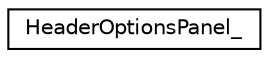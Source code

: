 digraph "Graphical Class Hierarchy"
{
  edge [fontname="Helvetica",fontsize="10",labelfontname="Helvetica",labelfontsize="10"];
  node [fontname="Helvetica",fontsize="10",shape=record];
  rankdir="LR";
  Node0 [label="HeaderOptionsPanel_",height=0.2,width=0.4,color="black", fillcolor="white", style="filled",URL="$structHeaderOptionsPanel__.html"];
}
